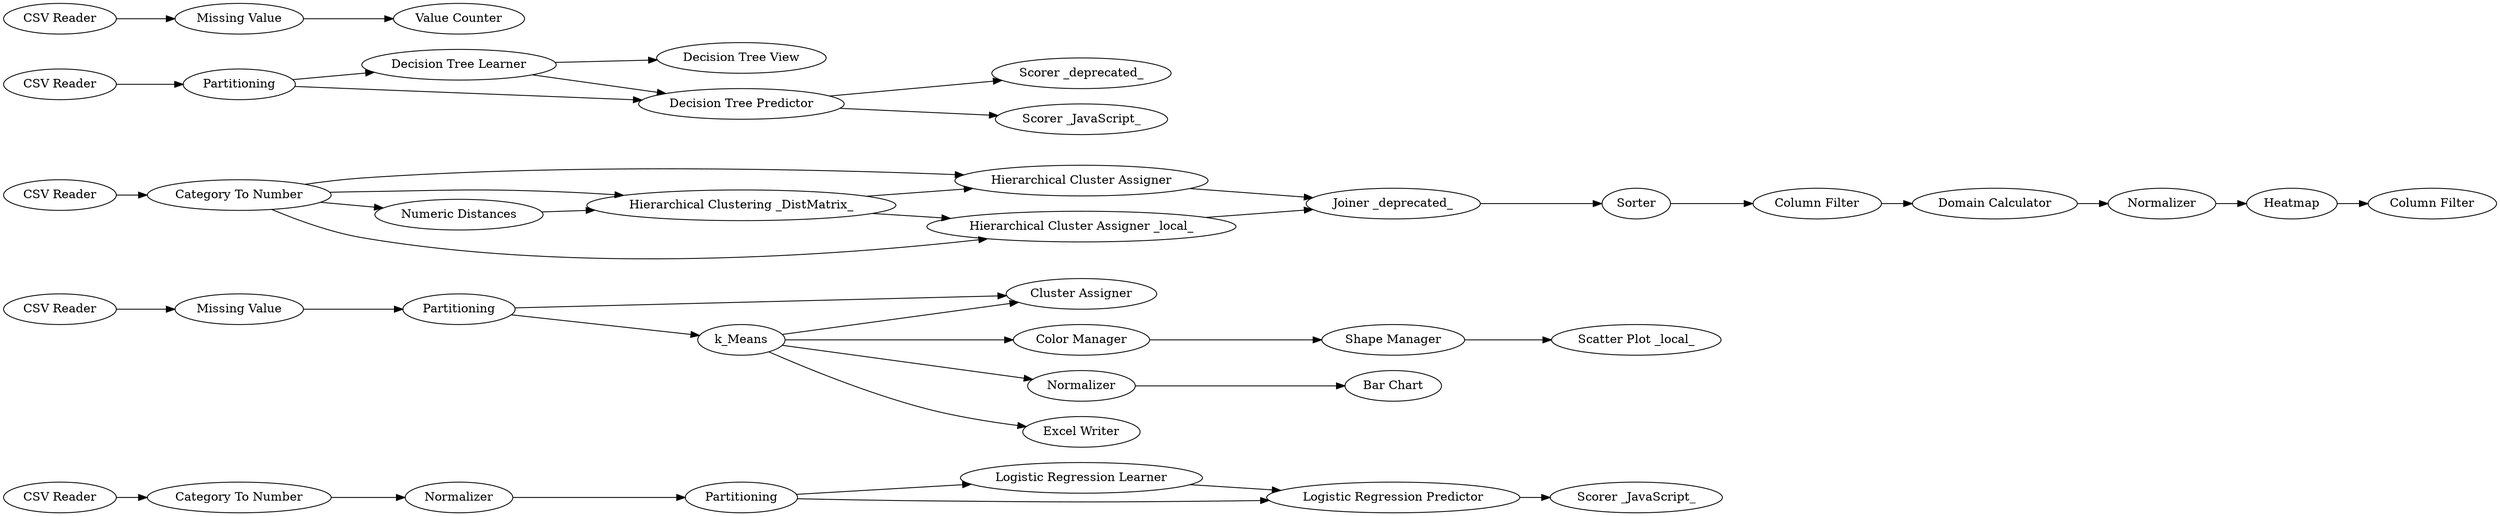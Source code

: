 digraph {
	2 [label="Logistic Regression Learner"]
	3 [label="Logistic Regression Predictor"]
	4 [label="CSV Reader"]
	5 [label=Normalizer]
	6 [label=Partitioning]
	7 [label="Cluster Assigner"]
	9 [label=Heatmap]
	12 [label=Partitioning]
	13 [label="Scorer _JavaScript_"]
	19 [label="Category To Number"]
	24 [label=Sorter]
	27 [label="Decision Tree View"]
	28 [label=Partitioning]
	29 [label="Decision Tree Learner"]
	30 [label="Decision Tree Predictor"]
	31 [label="Scorer _deprecated_"]
	33 [label="CSV Reader"]
	34 [label="Scorer _JavaScript_"]
	35 [label="Category To Number"]
	38 [label="Missing Value"]
	40 [label="CSV Reader"]
	42 [label="Value Counter"]
	43 [label="Numeric Distances"]
	44 [label="Joiner _deprecated_"]
	45 [label="Hierarchical Clustering _DistMatrix_"]
	46 [label="CSV Reader"]
	47 [label="Hierarchical Cluster Assigner"]
	48 [label="Domain Calculator"]
	49 [label="Hierarchical Cluster Assigner _local_"]
	50 [label="Column Filter"]
	51 [label="Column Filter"]
	52 [label=Normalizer]
	53 [label="Shape Manager"]
	54 [label="Scatter Plot _local_"]
	55 [label=k_Means]
	56 [label="Color Manager"]
	57 [label="CSV Reader"]
	58 [label=Normalizer]
	60 [label="Missing Value"]
	61 [label="Bar Chart"]
	62 [label="Excel Writer"]
	2 -> 3
	3 -> 13
	4 -> 35
	5 -> 12
	6 -> 55
	6 -> 7
	9 -> 51
	12 -> 2
	12 -> 3
	19 -> 49
	19 -> 43
	19 -> 47
	19 -> 45
	24 -> 50
	28 -> 29
	28 -> 30
	29 -> 30
	29 -> 27
	30 -> 31
	30 -> 34
	33 -> 28
	35 -> 5
	38 -> 42
	40 -> 38
	43 -> 45
	44 -> 24
	45 -> 47
	45 -> 49
	46 -> 19
	47 -> 44
	48 -> 52
	49 -> 44
	50 -> 48
	52 -> 9
	53 -> 54
	55 -> 56
	55 -> 7
	55 -> 58
	55 -> 62
	56 -> 53
	57 -> 60
	58 -> 61
	60 -> 6
	rankdir=LR
}
